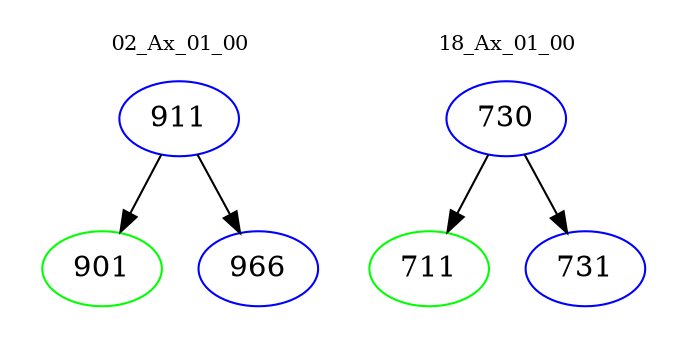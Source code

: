 digraph{
subgraph cluster_0 {
color = white
label = "02_Ax_01_00";
fontsize=10;
T0_911 [label="911", color="blue"]
T0_911 -> T0_901 [color="black"]
T0_901 [label="901", color="green"]
T0_911 -> T0_966 [color="black"]
T0_966 [label="966", color="blue"]
}
subgraph cluster_1 {
color = white
label = "18_Ax_01_00";
fontsize=10;
T1_730 [label="730", color="blue"]
T1_730 -> T1_711 [color="black"]
T1_711 [label="711", color="green"]
T1_730 -> T1_731 [color="black"]
T1_731 [label="731", color="blue"]
}
}
